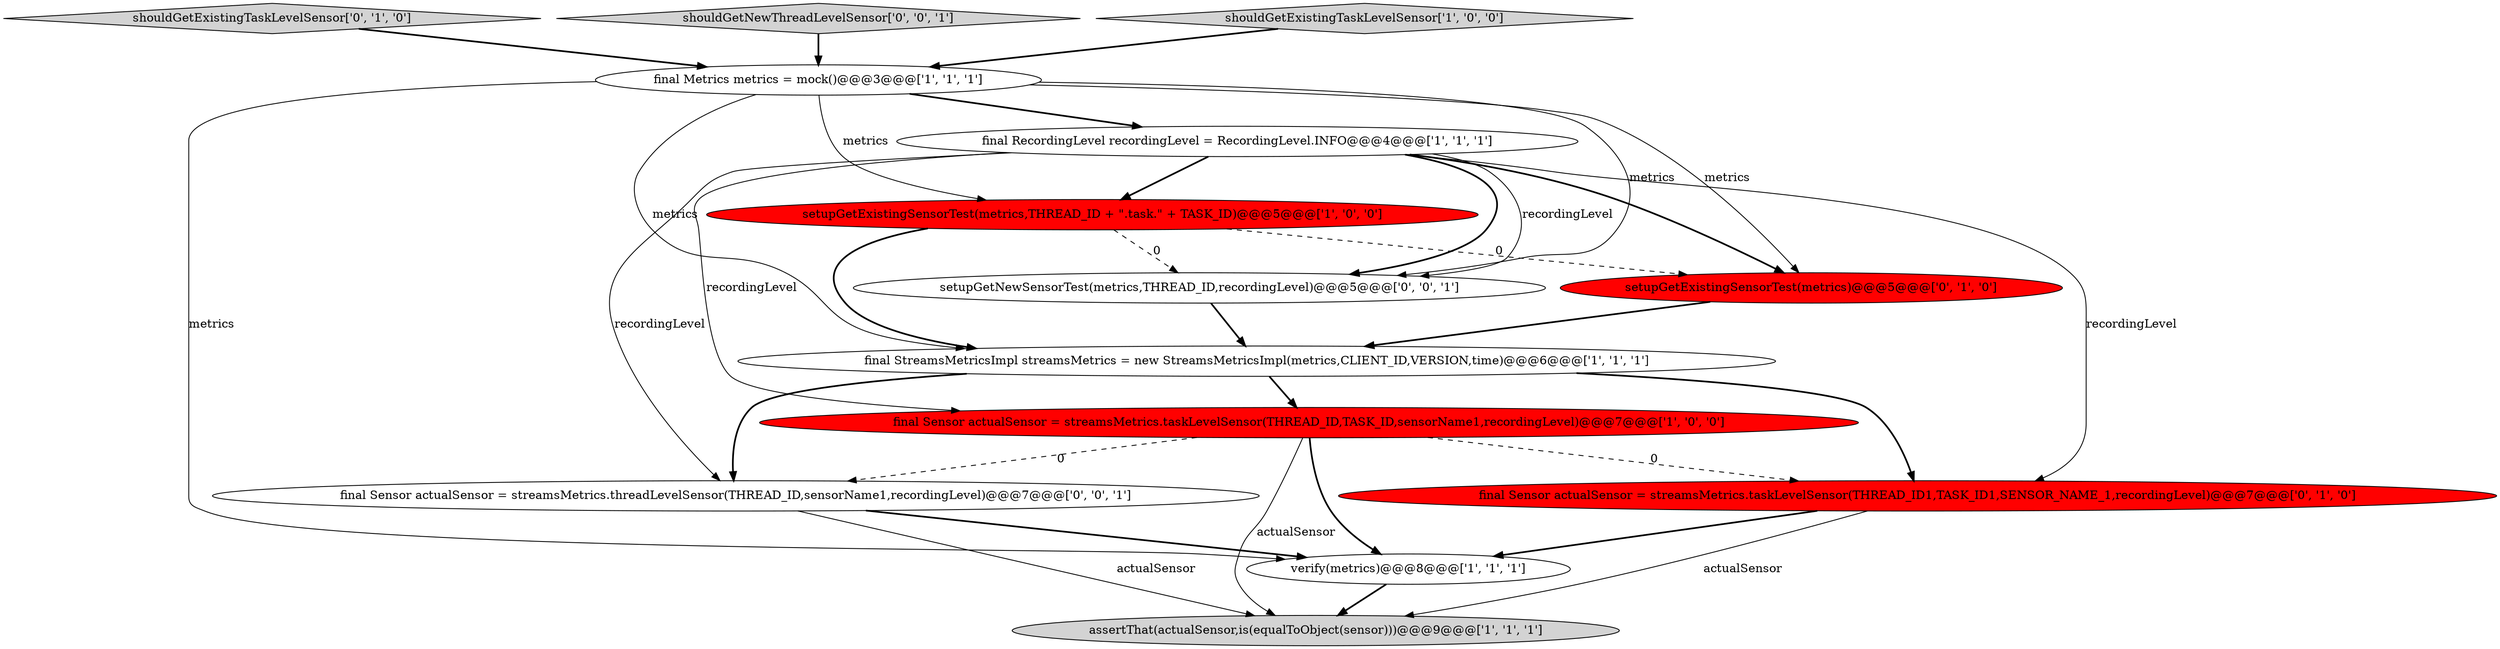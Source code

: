 digraph {
7 [style = filled, label = "final RecordingLevel recordingLevel = RecordingLevel.INFO@@@4@@@['1', '1', '1']", fillcolor = white, shape = ellipse image = "AAA0AAABBB1BBB"];
10 [style = filled, label = "shouldGetExistingTaskLevelSensor['0', '1', '0']", fillcolor = lightgray, shape = diamond image = "AAA0AAABBB2BBB"];
2 [style = filled, label = "verify(metrics)@@@8@@@['1', '1', '1']", fillcolor = white, shape = ellipse image = "AAA0AAABBB1BBB"];
1 [style = filled, label = "assertThat(actualSensor,is(equalToObject(sensor)))@@@9@@@['1', '1', '1']", fillcolor = lightgray, shape = ellipse image = "AAA0AAABBB1BBB"];
9 [style = filled, label = "setupGetExistingSensorTest(metrics)@@@5@@@['0', '1', '0']", fillcolor = red, shape = ellipse image = "AAA1AAABBB2BBB"];
8 [style = filled, label = "final Sensor actualSensor = streamsMetrics.taskLevelSensor(THREAD_ID1,TASK_ID1,SENSOR_NAME_1,recordingLevel)@@@7@@@['0', '1', '0']", fillcolor = red, shape = ellipse image = "AAA1AAABBB2BBB"];
13 [style = filled, label = "shouldGetNewThreadLevelSensor['0', '0', '1']", fillcolor = lightgray, shape = diamond image = "AAA0AAABBB3BBB"];
12 [style = filled, label = "final Sensor actualSensor = streamsMetrics.threadLevelSensor(THREAD_ID,sensorName1,recordingLevel)@@@7@@@['0', '0', '1']", fillcolor = white, shape = ellipse image = "AAA0AAABBB3BBB"];
0 [style = filled, label = "shouldGetExistingTaskLevelSensor['1', '0', '0']", fillcolor = lightgray, shape = diamond image = "AAA0AAABBB1BBB"];
11 [style = filled, label = "setupGetNewSensorTest(metrics,THREAD_ID,recordingLevel)@@@5@@@['0', '0', '1']", fillcolor = white, shape = ellipse image = "AAA0AAABBB3BBB"];
3 [style = filled, label = "final Metrics metrics = mock()@@@3@@@['1', '1', '1']", fillcolor = white, shape = ellipse image = "AAA0AAABBB1BBB"];
6 [style = filled, label = "final StreamsMetricsImpl streamsMetrics = new StreamsMetricsImpl(metrics,CLIENT_ID,VERSION,time)@@@6@@@['1', '1', '1']", fillcolor = white, shape = ellipse image = "AAA0AAABBB1BBB"];
4 [style = filled, label = "setupGetExistingSensorTest(metrics,THREAD_ID + \".task.\" + TASK_ID)@@@5@@@['1', '0', '0']", fillcolor = red, shape = ellipse image = "AAA1AAABBB1BBB"];
5 [style = filled, label = "final Sensor actualSensor = streamsMetrics.taskLevelSensor(THREAD_ID,TASK_ID,sensorName1,recordingLevel)@@@7@@@['1', '0', '0']", fillcolor = red, shape = ellipse image = "AAA1AAABBB1BBB"];
0->3 [style = bold, label=""];
5->12 [style = dashed, label="0"];
7->11 [style = bold, label=""];
4->6 [style = bold, label=""];
3->4 [style = solid, label="metrics"];
2->1 [style = bold, label=""];
11->6 [style = bold, label=""];
10->3 [style = bold, label=""];
7->12 [style = solid, label="recordingLevel"];
7->4 [style = bold, label=""];
9->6 [style = bold, label=""];
7->9 [style = bold, label=""];
3->9 [style = solid, label="metrics"];
4->9 [style = dashed, label="0"];
6->5 [style = bold, label=""];
5->2 [style = bold, label=""];
12->2 [style = bold, label=""];
7->11 [style = solid, label="recordingLevel"];
3->11 [style = solid, label="metrics"];
13->3 [style = bold, label=""];
8->2 [style = bold, label=""];
3->7 [style = bold, label=""];
3->2 [style = solid, label="metrics"];
6->8 [style = bold, label=""];
7->8 [style = solid, label="recordingLevel"];
5->8 [style = dashed, label="0"];
12->1 [style = solid, label="actualSensor"];
5->1 [style = solid, label="actualSensor"];
8->1 [style = solid, label="actualSensor"];
4->11 [style = dashed, label="0"];
7->5 [style = solid, label="recordingLevel"];
3->6 [style = solid, label="metrics"];
6->12 [style = bold, label=""];
}
